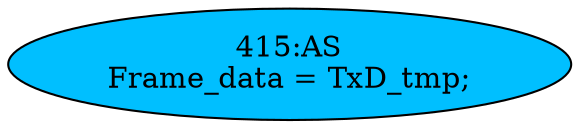 strict digraph "" {
	node [label="\N"];
	"415:AS"	 [ast="<pyverilog.vparser.ast.Assign object at 0x7f104a572450>",
		def_var="['Frame_data']",
		fillcolor=deepskyblue,
		label="415:AS
Frame_data = TxD_tmp;",
		statements="[]",
		style=filled,
		typ=Assign,
		use_var="['TxD_tmp']"];
}
